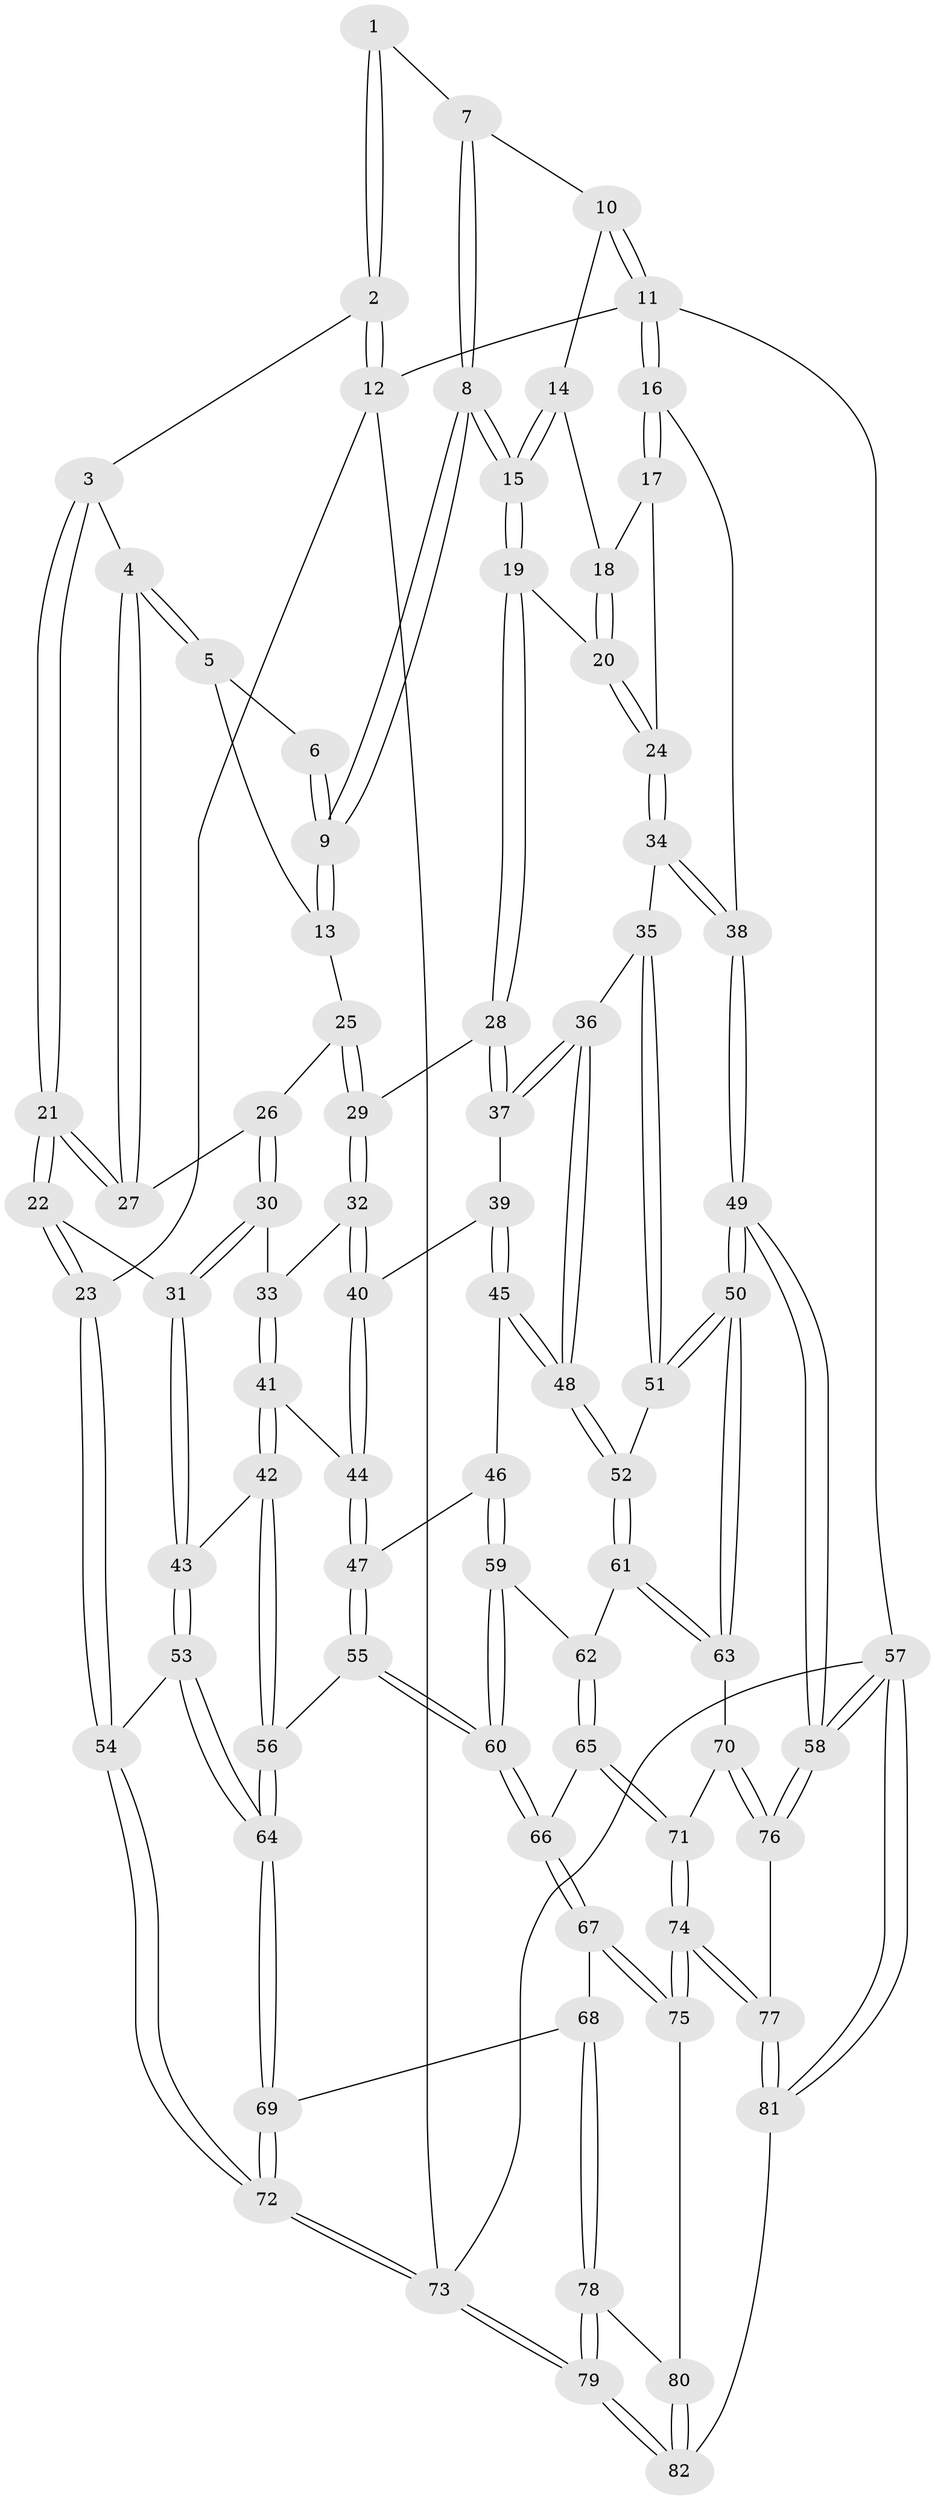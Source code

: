 // coarse degree distribution, {3: 0.2, 4: 0.6, 2: 0.08, 5: 0.08, 7: 0.04}
// Generated by graph-tools (version 1.1) at 2025/38/03/04/25 23:38:23]
// undirected, 82 vertices, 202 edges
graph export_dot {
  node [color=gray90,style=filled];
  1 [pos="+0.48378760490694867+0"];
  2 [pos="+0.016966889089059467+0"];
  3 [pos="+0.11984903863639051+0"];
  4 [pos="+0.31081452152986966+0.13973104774269307"];
  5 [pos="+0.47153713215733284+0"];
  6 [pos="+0.4813286758427029+0"];
  7 [pos="+0.7263351359716123+0"];
  8 [pos="+0.6448940988501579+0.15019251367418546"];
  9 [pos="+0.6166158535140569+0.14147973233035924"];
  10 [pos="+1+0"];
  11 [pos="+1+0"];
  12 [pos="+0+0"];
  13 [pos="+0.5291626116778076+0.12038035594532859"];
  14 [pos="+0.9452148860263099+0"];
  15 [pos="+0.6716152981904272+0.19521006833558321"];
  16 [pos="+1+0.30407292209486586"];
  17 [pos="+0.9651071373089654+0.14619463728059226"];
  18 [pos="+0.9247392289725279+0"];
  19 [pos="+0.6798791053216233+0.2115316229760714"];
  20 [pos="+0.8020841510306163+0.22085701055341958"];
  21 [pos="+0.1010817422856845+0.27517999077473904"];
  22 [pos="+0.055603470661020726+0.32898176626875003"];
  23 [pos="+0+0.36514159071991537"];
  24 [pos="+0.8382286122285929+0.24673062908572638"];
  25 [pos="+0.41702686415949014+0.17193861993961998"];
  26 [pos="+0.32886454105095436+0.18741311925079057"];
  27 [pos="+0.3247350867009967+0.18358534881000924"];
  28 [pos="+0.6188649278997286+0.31728477999811844"];
  29 [pos="+0.5982498963706872+0.326363323511116"];
  30 [pos="+0.36291786084612504+0.33973492209227885"];
  31 [pos="+0.25567567427754767+0.4598822992566503"];
  32 [pos="+0.5285337510065334+0.3732992701465671"];
  33 [pos="+0.4193455255068654+0.3566560018316527"];
  34 [pos="+0.9445030662507461+0.36835058818648064"];
  35 [pos="+0.9003395925094599+0.4214930594737502"];
  36 [pos="+0.7448977877244927+0.48427709701312915"];
  37 [pos="+0.7170395334576496+0.4516061407585822"];
  38 [pos="+1+0.35311263349669386"];
  39 [pos="+0.578232330906558+0.48652970739171847"];
  40 [pos="+0.529131556996918+0.41838769578529034"];
  41 [pos="+0.42846224452086357+0.5505353345606383"];
  42 [pos="+0.3101125906823544+0.6017147641870635"];
  43 [pos="+0.2577009229443289+0.4901954306087358"];
  44 [pos="+0.47415292257544034+0.5410398828227994"];
  45 [pos="+0.6338846954604981+0.6004456545647084"];
  46 [pos="+0.6096642339586236+0.6124832252125185"];
  47 [pos="+0.5470770532325185+0.5974932339846333"];
  48 [pos="+0.7076142432833443+0.5926457611772364"];
  49 [pos="+1+0.989310030620044"];
  50 [pos="+0.9966659438810047+0.7851172428551352"];
  51 [pos="+0.9135949665489361+0.5630111113038994"];
  52 [pos="+0.7169328253846675+0.604102781504895"];
  53 [pos="+0+0.6068893355324118"];
  54 [pos="+0+0.601556446402147"];
  55 [pos="+0.44814182032617955+0.6799883447500021"];
  56 [pos="+0.30652518599838907+0.6512877093322147"];
  57 [pos="+1+1"];
  58 [pos="+1+1"];
  59 [pos="+0.5746264828581241+0.7072168808604102"];
  60 [pos="+0.5346510283026527+0.7544710108059083"];
  61 [pos="+0.7777541915891876+0.7050779193444654"];
  62 [pos="+0.6564356652710227+0.7508347671605894"];
  63 [pos="+0.7949508736610568+0.7215310036563684"];
  64 [pos="+0.27133679540963845+0.7208468084972445"];
  65 [pos="+0.633951605738104+0.8035340487198765"];
  66 [pos="+0.531039957506715+0.7950570460019515"];
  67 [pos="+0.5206693299445988+0.8132669157097077"];
  68 [pos="+0.29452853256222394+0.7904020479372879"];
  69 [pos="+0.27047139416497606+0.7430249077134317"];
  70 [pos="+0.6931611222025661+0.8532736969713582"];
  71 [pos="+0.6906070925420349+0.8539749185934563"];
  72 [pos="+0+1"];
  73 [pos="+0+1"];
  74 [pos="+0.5995585181418015+0.9576804903207549"];
  75 [pos="+0.5270616497812742+0.8684689795533708"];
  76 [pos="+0.8040159496658809+0.9441045451372919"];
  77 [pos="+0.6029143795995844+0.9874943541947733"];
  78 [pos="+0.3097566371004729+0.9748570919334123"];
  79 [pos="+0.2561741439792235+1"];
  80 [pos="+0.5160668026135082+0.87481499349343"];
  81 [pos="+0.5590324253025024+1"];
  82 [pos="+0.3319621864528637+1"];
  1 -- 2;
  1 -- 2;
  1 -- 7;
  2 -- 3;
  2 -- 12;
  2 -- 12;
  3 -- 4;
  3 -- 21;
  3 -- 21;
  4 -- 5;
  4 -- 5;
  4 -- 27;
  4 -- 27;
  5 -- 6;
  5 -- 13;
  6 -- 9;
  6 -- 9;
  7 -- 8;
  7 -- 8;
  7 -- 10;
  8 -- 9;
  8 -- 9;
  8 -- 15;
  8 -- 15;
  9 -- 13;
  9 -- 13;
  10 -- 11;
  10 -- 11;
  10 -- 14;
  11 -- 12;
  11 -- 16;
  11 -- 16;
  11 -- 57;
  12 -- 23;
  12 -- 73;
  13 -- 25;
  14 -- 15;
  14 -- 15;
  14 -- 18;
  15 -- 19;
  15 -- 19;
  16 -- 17;
  16 -- 17;
  16 -- 38;
  17 -- 18;
  17 -- 24;
  18 -- 20;
  18 -- 20;
  19 -- 20;
  19 -- 28;
  19 -- 28;
  20 -- 24;
  20 -- 24;
  21 -- 22;
  21 -- 22;
  21 -- 27;
  21 -- 27;
  22 -- 23;
  22 -- 23;
  22 -- 31;
  23 -- 54;
  23 -- 54;
  24 -- 34;
  24 -- 34;
  25 -- 26;
  25 -- 29;
  25 -- 29;
  26 -- 27;
  26 -- 30;
  26 -- 30;
  28 -- 29;
  28 -- 37;
  28 -- 37;
  29 -- 32;
  29 -- 32;
  30 -- 31;
  30 -- 31;
  30 -- 33;
  31 -- 43;
  31 -- 43;
  32 -- 33;
  32 -- 40;
  32 -- 40;
  33 -- 41;
  33 -- 41;
  34 -- 35;
  34 -- 38;
  34 -- 38;
  35 -- 36;
  35 -- 51;
  35 -- 51;
  36 -- 37;
  36 -- 37;
  36 -- 48;
  36 -- 48;
  37 -- 39;
  38 -- 49;
  38 -- 49;
  39 -- 40;
  39 -- 45;
  39 -- 45;
  40 -- 44;
  40 -- 44;
  41 -- 42;
  41 -- 42;
  41 -- 44;
  42 -- 43;
  42 -- 56;
  42 -- 56;
  43 -- 53;
  43 -- 53;
  44 -- 47;
  44 -- 47;
  45 -- 46;
  45 -- 48;
  45 -- 48;
  46 -- 47;
  46 -- 59;
  46 -- 59;
  47 -- 55;
  47 -- 55;
  48 -- 52;
  48 -- 52;
  49 -- 50;
  49 -- 50;
  49 -- 58;
  49 -- 58;
  50 -- 51;
  50 -- 51;
  50 -- 63;
  50 -- 63;
  51 -- 52;
  52 -- 61;
  52 -- 61;
  53 -- 54;
  53 -- 64;
  53 -- 64;
  54 -- 72;
  54 -- 72;
  55 -- 56;
  55 -- 60;
  55 -- 60;
  56 -- 64;
  56 -- 64;
  57 -- 58;
  57 -- 58;
  57 -- 81;
  57 -- 81;
  57 -- 73;
  58 -- 76;
  58 -- 76;
  59 -- 60;
  59 -- 60;
  59 -- 62;
  60 -- 66;
  60 -- 66;
  61 -- 62;
  61 -- 63;
  61 -- 63;
  62 -- 65;
  62 -- 65;
  63 -- 70;
  64 -- 69;
  64 -- 69;
  65 -- 66;
  65 -- 71;
  65 -- 71;
  66 -- 67;
  66 -- 67;
  67 -- 68;
  67 -- 75;
  67 -- 75;
  68 -- 69;
  68 -- 78;
  68 -- 78;
  69 -- 72;
  69 -- 72;
  70 -- 71;
  70 -- 76;
  70 -- 76;
  71 -- 74;
  71 -- 74;
  72 -- 73;
  72 -- 73;
  73 -- 79;
  73 -- 79;
  74 -- 75;
  74 -- 75;
  74 -- 77;
  74 -- 77;
  75 -- 80;
  76 -- 77;
  77 -- 81;
  77 -- 81;
  78 -- 79;
  78 -- 79;
  78 -- 80;
  79 -- 82;
  79 -- 82;
  80 -- 82;
  80 -- 82;
  81 -- 82;
}
